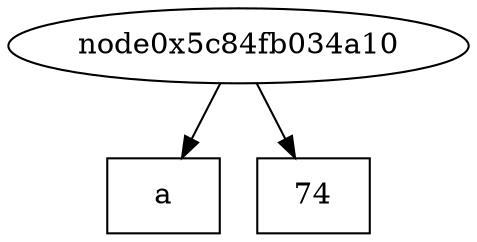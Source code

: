 digraph G{
rankdir=HR;
node0x5c84fb034a40 [shape="rectangle", label = "a", rang = 1]
node0x5c84fb034a90 [shape="rectangle", label = "74", rang = 1]
node0x5c84fb034a10 -> node0x5c84fb034a40
node0x5c84fb034a10 -> node0x5c84fb034a90
}